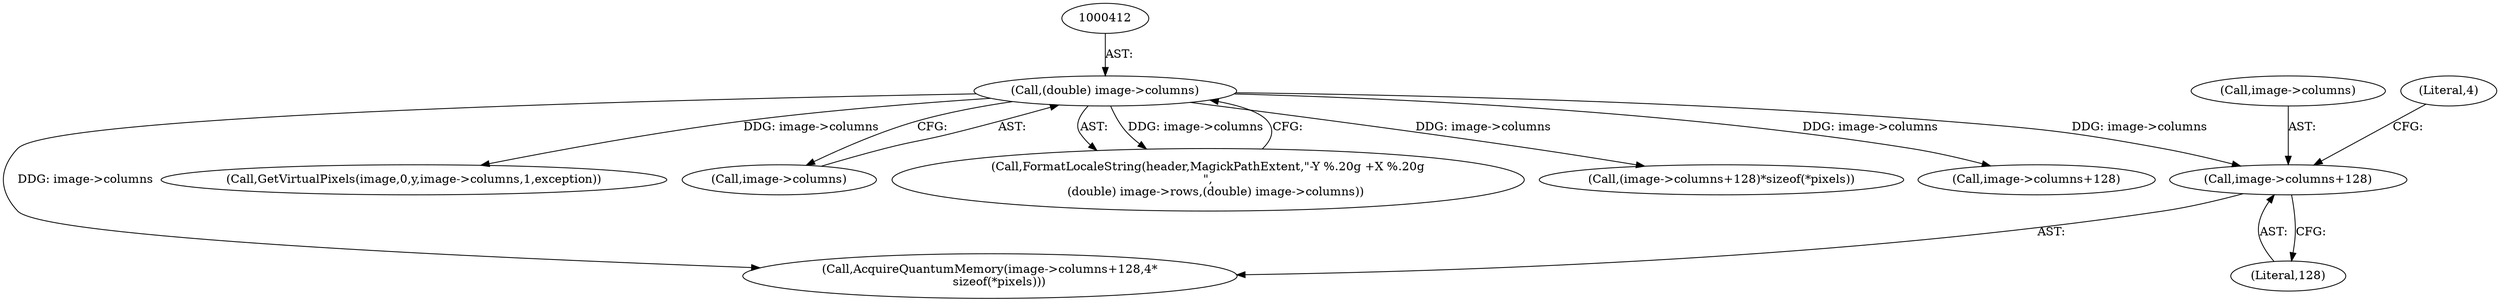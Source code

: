 digraph "0_ImageMagick_14e606db148d6ebcaae20f1e1d6d71903ca4a556@pointer" {
"1000431" [label="(Call,image->columns+128)"];
"1000411" [label="(Call,(double) image->columns)"];
"1000458" [label="(Call,image->columns+128)"];
"1000435" [label="(Literal,128)"];
"1000430" [label="(Call,AcquireQuantumMemory(image->columns+128,4*\n     sizeof(*pixels)))"];
"1000411" [label="(Call,(double) image->columns)"];
"1000482" [label="(Call,GetVirtualPixels(image,0,y,image->columns,1,exception))"];
"1000431" [label="(Call,image->columns+128)"];
"1000413" [label="(Call,image->columns)"];
"1000402" [label="(Call,FormatLocaleString(header,MagickPathExtent,\"-Y %.20g +X %.20g\n\",\n    (double) image->rows,(double) image->columns))"];
"1000432" [label="(Call,image->columns)"];
"1000457" [label="(Call,(image->columns+128)*sizeof(*pixels))"];
"1000437" [label="(Literal,4)"];
"1000431" -> "1000430"  [label="AST: "];
"1000431" -> "1000435"  [label="CFG: "];
"1000432" -> "1000431"  [label="AST: "];
"1000435" -> "1000431"  [label="AST: "];
"1000437" -> "1000431"  [label="CFG: "];
"1000411" -> "1000431"  [label="DDG: image->columns"];
"1000411" -> "1000402"  [label="AST: "];
"1000411" -> "1000413"  [label="CFG: "];
"1000412" -> "1000411"  [label="AST: "];
"1000413" -> "1000411"  [label="AST: "];
"1000402" -> "1000411"  [label="CFG: "];
"1000411" -> "1000402"  [label="DDG: image->columns"];
"1000411" -> "1000430"  [label="DDG: image->columns"];
"1000411" -> "1000457"  [label="DDG: image->columns"];
"1000411" -> "1000458"  [label="DDG: image->columns"];
"1000411" -> "1000482"  [label="DDG: image->columns"];
}
